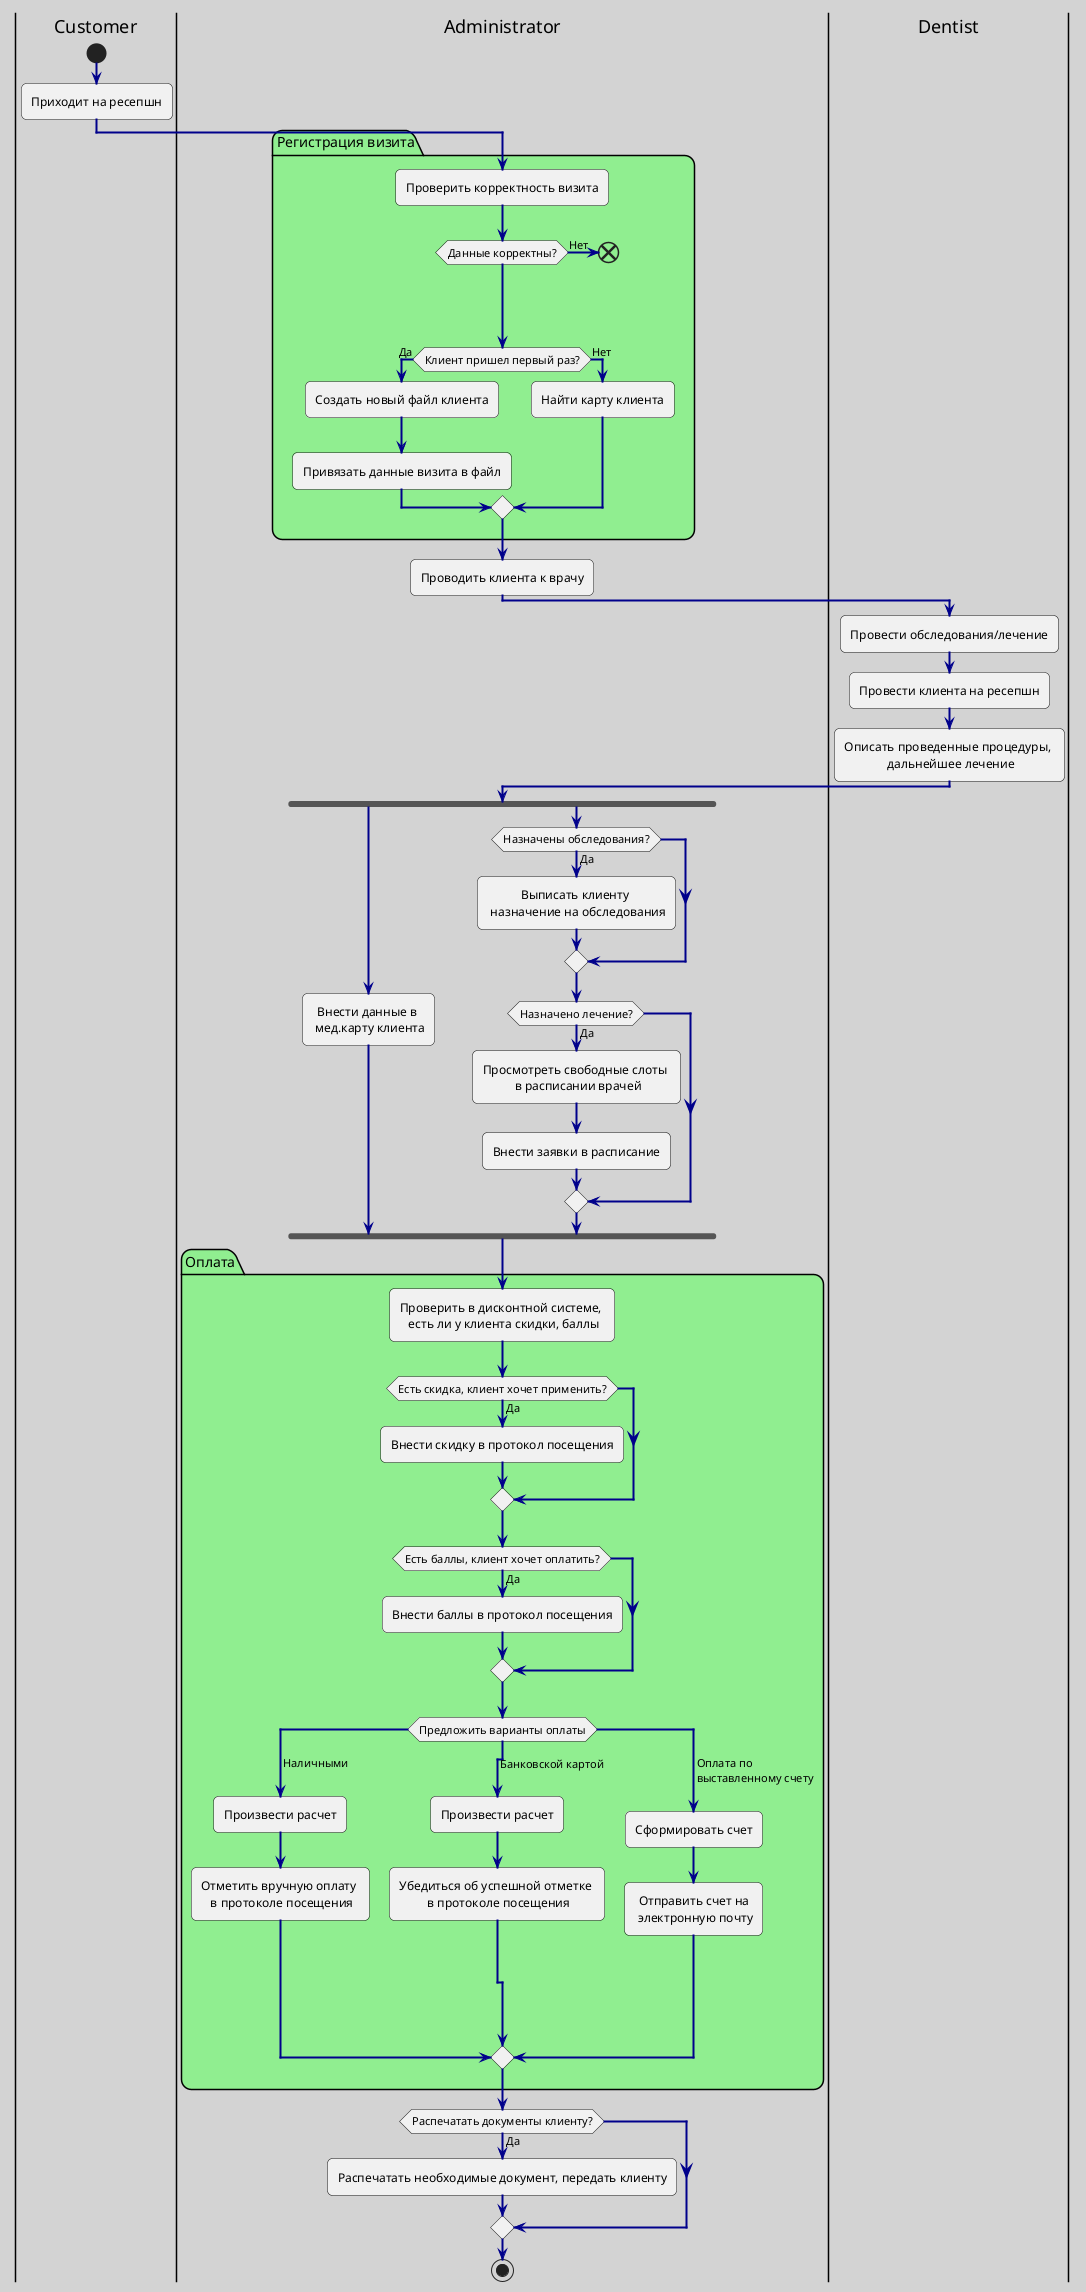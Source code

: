 @startuml
skinparam {
    BackgroundColor lightGray
    ArrowColor darkblue
    ArrowThickness 2
    RoundCorner 10
    DefaultTextAlignment center
}

hide stereotype

<style>
 .block * {
     BackgroundColor lightGreen
     FontColor black
     RoundCorner 20
 }
.callStyle * {
  BackgroundColor lightYellow
  FontColor black
  RoundCorner 10
}
</style>

|Customer|
start
:Приходит на ресепшн;

|Administrator|
package "Регистрация визита" <<block>> {
    :Проверить корректность визита;
    if (Данные корректны?) is (Нет) then
        end
    endif
    if (Клиент пришел первый раз?) is (Да) then
        :Создать новый файл клиента;
        :Привязать данные визита в файл;
    else (Нет)
        :Найти карту клиента;
    endif
}

:Проводить клиента к врачу;
|Dentist|
:Провести обследования/лечение;
:Провести клиента на ресепшн;
:Описать проведенные процедуры, \n дальнейшее лечение;
|Administrator|
fork
    :Внести данные в \n мед.карту клиента;
fork again
    if (Назначены обследования?) is (Да) then
        :Выписать клиенту \n назначение на обследования;
    endif
    if (Назначено лечение?) is (Да) then
        :Просмотреть свободные слоты \n в расписании врачей;
        :Внести заявки в расписание;
    endif
end fork

package "Оплата" <<block>> {
    :Проверить в дисконтной системе, \n есть ли у клиента скидки, баллы;
    if (Есть скидка, клиент хочет применить?) is (Да) then
        :Внести скидку в протокол посещения;
    endif
    if (Есть баллы, клиент хочет оплатить?) is (Да) then
        :Внести баллы в протокол посещения;
    endif

    switch (Предложить варианты оплаты)
    case ( Наличными)
      :Произвести расчет;
      :Отметить вручную оплату \n в протоколе посещения;
    case ( Банковской картой)
      :Произвести расчет;
      :Убедиться об успешной отметке \n в протоколе посещения;
    case ( Оплата по \n выставленному счету)
      :Сформировать счет;
      : Отправить счет на \n электронную почту;
    endswitch
}
if (Распечатать документы клиенту?) is (Да) then
    :Распечатать необходимые документ, передать клиенту;
endif

stop

@enduml